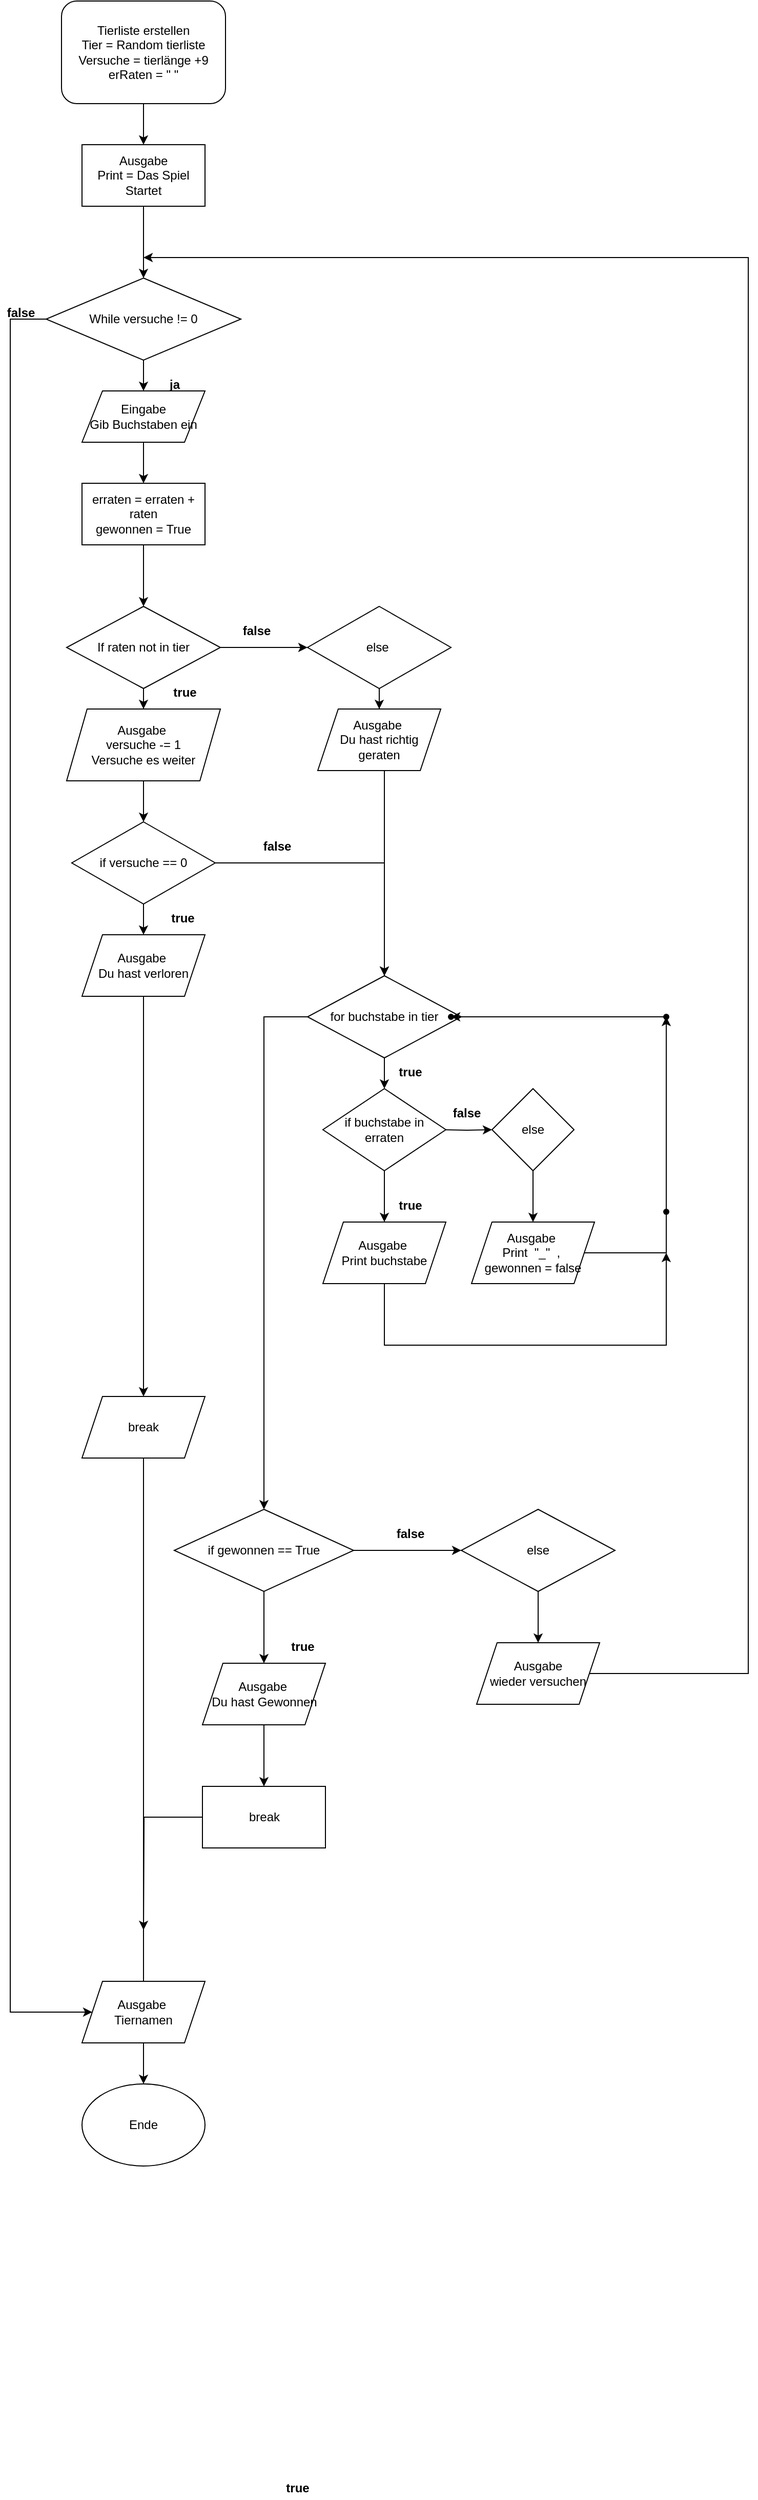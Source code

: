 <mxfile version="18.0.1" type="device"><diagram id="i1-3sQG31GUrfVscff7C" name="Seite-1"><mxGraphModel dx="1342" dy="861" grid="1" gridSize="10" guides="1" tooltips="1" connect="1" arrows="1" fold="1" page="1" pageScale="1" pageWidth="827" pageHeight="1169" math="0" shadow="0"><root><mxCell id="0"/><mxCell id="1" parent="0"/><mxCell id="9JDxW4thINe6RDBX_JFM-5" value="" style="edgeStyle=orthogonalEdgeStyle;rounded=0;orthogonalLoop=1;jettySize=auto;html=1;" parent="1" source="9JDxW4thINe6RDBX_JFM-1" target="9JDxW4thINe6RDBX_JFM-2" edge="1"><mxGeometry relative="1" as="geometry"/></mxCell><mxCell id="9JDxW4thINe6RDBX_JFM-1" value="Tierliste erstellen&lt;br&gt;Tier = Random tierliste&lt;br&gt;Versuche = tierlänge +9&lt;br&gt;erRaten = &quot; &quot;" style="rounded=1;whiteSpace=wrap;html=1;" parent="1" vertex="1"><mxGeometry x="70" y="70" width="160" height="100" as="geometry"/></mxCell><mxCell id="9JDxW4thINe6RDBX_JFM-6" value="" style="edgeStyle=orthogonalEdgeStyle;rounded=0;orthogonalLoop=1;jettySize=auto;html=1;" parent="1" source="9JDxW4thINe6RDBX_JFM-2" target="9JDxW4thINe6RDBX_JFM-4" edge="1"><mxGeometry relative="1" as="geometry"/></mxCell><mxCell id="9JDxW4thINe6RDBX_JFM-2" value="Ausgabe&lt;br&gt;Print = Das Spiel Startet" style="rounded=0;whiteSpace=wrap;html=1;" parent="1" vertex="1"><mxGeometry x="90" y="210" width="120" height="60" as="geometry"/></mxCell><mxCell id="9JDxW4thINe6RDBX_JFM-8" value="" style="edgeStyle=orthogonalEdgeStyle;rounded=0;orthogonalLoop=1;jettySize=auto;html=1;" parent="1" source="9JDxW4thINe6RDBX_JFM-4" target="9JDxW4thINe6RDBX_JFM-7" edge="1"><mxGeometry relative="1" as="geometry"/></mxCell><mxCell id="S4BZENW8-fGqmS-tnPWV-6" value="" style="edgeStyle=orthogonalEdgeStyle;rounded=0;orthogonalLoop=1;jettySize=auto;html=1;" parent="1" source="9JDxW4thINe6RDBX_JFM-4" edge="1"><mxGeometry relative="1" as="geometry"><mxPoint x="100" y="2030" as="targetPoint"/><Array as="points"><mxPoint x="20" y="380"/><mxPoint x="20" y="2030"/><mxPoint x="96" y="2030"/></Array></mxGeometry></mxCell><mxCell id="9JDxW4thINe6RDBX_JFM-4" value="While versuche != 0" style="rhombus;whiteSpace=wrap;html=1;" parent="1" vertex="1"><mxGeometry x="55" y="340" width="190" height="80" as="geometry"/></mxCell><mxCell id="9JDxW4thINe6RDBX_JFM-12" value="" style="edgeStyle=orthogonalEdgeStyle;rounded=0;orthogonalLoop=1;jettySize=auto;html=1;" parent="1" source="9JDxW4thINe6RDBX_JFM-7" target="9JDxW4thINe6RDBX_JFM-9" edge="1"><mxGeometry relative="1" as="geometry"/></mxCell><mxCell id="9JDxW4thINe6RDBX_JFM-7" value="Eingabe&lt;br&gt;Gib Buchstaben ein" style="shape=parallelogram;perimeter=parallelogramPerimeter;whiteSpace=wrap;html=1;fixedSize=1;" parent="1" vertex="1"><mxGeometry x="90" y="450" width="120" height="50" as="geometry"/></mxCell><mxCell id="9JDxW4thINe6RDBX_JFM-14" value="" style="edgeStyle=orthogonalEdgeStyle;rounded=0;orthogonalLoop=1;jettySize=auto;html=1;" parent="1" source="9JDxW4thINe6RDBX_JFM-9" target="9JDxW4thINe6RDBX_JFM-13" edge="1"><mxGeometry relative="1" as="geometry"/></mxCell><mxCell id="9JDxW4thINe6RDBX_JFM-9" value="erraten = erraten + raten&lt;br&gt;gewonnen = True" style="rounded=0;whiteSpace=wrap;html=1;" parent="1" vertex="1"><mxGeometry x="90" y="540" width="120" height="60" as="geometry"/></mxCell><mxCell id="9JDxW4thINe6RDBX_JFM-18" value="" style="edgeStyle=orthogonalEdgeStyle;rounded=0;orthogonalLoop=1;jettySize=auto;html=1;" parent="1" source="9JDxW4thINe6RDBX_JFM-13" target="9JDxW4thINe6RDBX_JFM-15" edge="1"><mxGeometry relative="1" as="geometry"/></mxCell><mxCell id="9JDxW4thINe6RDBX_JFM-21" value="" style="edgeStyle=orthogonalEdgeStyle;rounded=0;orthogonalLoop=1;jettySize=auto;html=1;" parent="1" source="9JDxW4thINe6RDBX_JFM-13" target="9JDxW4thINe6RDBX_JFM-19" edge="1"><mxGeometry relative="1" as="geometry"/></mxCell><mxCell id="9JDxW4thINe6RDBX_JFM-13" value="If raten not in tier&lt;br&gt;" style="rhombus;whiteSpace=wrap;html=1;" parent="1" vertex="1"><mxGeometry x="75" y="660" width="150" height="80" as="geometry"/></mxCell><mxCell id="9JDxW4thINe6RDBX_JFM-24" value="" style="edgeStyle=orthogonalEdgeStyle;rounded=0;orthogonalLoop=1;jettySize=auto;html=1;" parent="1" source="9JDxW4thINe6RDBX_JFM-15" target="9JDxW4thINe6RDBX_JFM-16" edge="1"><mxGeometry relative="1" as="geometry"/></mxCell><mxCell id="9JDxW4thINe6RDBX_JFM-15" value="Ausgabe&amp;nbsp;&lt;br&gt;versuche -= 1&lt;br&gt;Versuche es weiter" style="shape=parallelogram;perimeter=parallelogramPerimeter;whiteSpace=wrap;html=1;fixedSize=1;" parent="1" vertex="1"><mxGeometry x="75" y="760" width="150" height="70" as="geometry"/></mxCell><mxCell id="9JDxW4thINe6RDBX_JFM-25" value="" style="edgeStyle=orthogonalEdgeStyle;rounded=0;orthogonalLoop=1;jettySize=auto;html=1;" parent="1" source="9JDxW4thINe6RDBX_JFM-16" target="9JDxW4thINe6RDBX_JFM-17" edge="1"><mxGeometry relative="1" as="geometry"/></mxCell><mxCell id="9JDxW4thINe6RDBX_JFM-34" value="" style="edgeStyle=orthogonalEdgeStyle;rounded=0;orthogonalLoop=1;jettySize=auto;html=1;" parent="1" source="9JDxW4thINe6RDBX_JFM-16" target="9JDxW4thINe6RDBX_JFM-32" edge="1"><mxGeometry relative="1" as="geometry"/></mxCell><mxCell id="9JDxW4thINe6RDBX_JFM-16" value="if versuche == 0" style="rhombus;whiteSpace=wrap;html=1;" parent="1" vertex="1"><mxGeometry x="80" y="870" width="140" height="80" as="geometry"/></mxCell><mxCell id="9JDxW4thINe6RDBX_JFM-27" value="" style="edgeStyle=orthogonalEdgeStyle;rounded=0;orthogonalLoop=1;jettySize=auto;html=1;" parent="1" source="9JDxW4thINe6RDBX_JFM-17" target="9JDxW4thINe6RDBX_JFM-26" edge="1"><mxGeometry relative="1" as="geometry"/></mxCell><mxCell id="9JDxW4thINe6RDBX_JFM-17" value="Ausgabe&amp;nbsp;&lt;br&gt;Du hast verloren" style="shape=parallelogram;perimeter=parallelogramPerimeter;whiteSpace=wrap;html=1;fixedSize=1;" parent="1" vertex="1"><mxGeometry x="90" y="980" width="120" height="60" as="geometry"/></mxCell><mxCell id="9JDxW4thINe6RDBX_JFM-22" value="" style="edgeStyle=orthogonalEdgeStyle;rounded=0;orthogonalLoop=1;jettySize=auto;html=1;" parent="1" source="9JDxW4thINe6RDBX_JFM-19" target="9JDxW4thINe6RDBX_JFM-20" edge="1"><mxGeometry relative="1" as="geometry"/></mxCell><mxCell id="9JDxW4thINe6RDBX_JFM-19" value="else&amp;nbsp;" style="rhombus;whiteSpace=wrap;html=1;" parent="1" vertex="1"><mxGeometry x="310" y="660" width="140" height="80" as="geometry"/></mxCell><mxCell id="9JDxW4thINe6RDBX_JFM-35" value="" style="edgeStyle=orthogonalEdgeStyle;rounded=0;orthogonalLoop=1;jettySize=auto;html=1;" parent="1" source="9JDxW4thINe6RDBX_JFM-20" target="9JDxW4thINe6RDBX_JFM-32" edge="1"><mxGeometry relative="1" as="geometry"><Array as="points"><mxPoint x="385" y="890"/><mxPoint x="385" y="890"/></Array></mxGeometry></mxCell><mxCell id="9JDxW4thINe6RDBX_JFM-20" value="Ausgabe&amp;nbsp;&lt;br&gt;Du hast richtig geraten" style="shape=parallelogram;perimeter=parallelogramPerimeter;whiteSpace=wrap;html=1;fixedSize=1;" parent="1" vertex="1"><mxGeometry x="320" y="760" width="120" height="60" as="geometry"/></mxCell><mxCell id="9JDxW4thINe6RDBX_JFM-30" value="" style="edgeStyle=orthogonalEdgeStyle;rounded=0;orthogonalLoop=1;jettySize=auto;html=1;startArrow=none;" parent="1" source="S4BZENW8-fGqmS-tnPWV-2" target="9JDxW4thINe6RDBX_JFM-29" edge="1"><mxGeometry relative="1" as="geometry"/></mxCell><mxCell id="9JDxW4thINe6RDBX_JFM-26" value="break" style="shape=parallelogram;perimeter=parallelogramPerimeter;whiteSpace=wrap;html=1;fixedSize=1;" parent="1" vertex="1"><mxGeometry x="90" y="1430" width="120" height="60" as="geometry"/></mxCell><mxCell id="9JDxW4thINe6RDBX_JFM-29" value="Ende" style="ellipse;whiteSpace=wrap;html=1;" parent="1" vertex="1"><mxGeometry x="90" y="2100" width="120" height="80" as="geometry"/></mxCell><mxCell id="9JDxW4thINe6RDBX_JFM-39" value="" style="edgeStyle=orthogonalEdgeStyle;rounded=0;orthogonalLoop=1;jettySize=auto;html=1;" parent="1" source="9JDxW4thINe6RDBX_JFM-32" target="9JDxW4thINe6RDBX_JFM-37" edge="1"><mxGeometry relative="1" as="geometry"/></mxCell><mxCell id="9JDxW4thINe6RDBX_JFM-75" style="edgeStyle=orthogonalEdgeStyle;rounded=0;orthogonalLoop=1;jettySize=auto;html=1;entryX=0.5;entryY=0;entryDx=0;entryDy=0;" parent="1" source="9JDxW4thINe6RDBX_JFM-32" target="9JDxW4thINe6RDBX_JFM-76" edge="1"><mxGeometry relative="1" as="geometry"><mxPoint x="260" y="1500" as="targetPoint"/><Array as="points"><mxPoint x="268" y="1060"/></Array></mxGeometry></mxCell><mxCell id="9JDxW4thINe6RDBX_JFM-32" value="for buchstabe in tier" style="rhombus;whiteSpace=wrap;html=1;" parent="1" vertex="1"><mxGeometry x="310" y="1020" width="150" height="80" as="geometry"/></mxCell><mxCell id="9JDxW4thINe6RDBX_JFM-40" value="" style="edgeStyle=orthogonalEdgeStyle;rounded=0;orthogonalLoop=1;jettySize=auto;html=1;entryX=0.5;entryY=0;entryDx=0;entryDy=0;exitX=0.5;exitY=1;exitDx=0;exitDy=0;" parent="1" source="9JDxW4thINe6RDBX_JFM-37" target="9JDxW4thINe6RDBX_JFM-36" edge="1"><mxGeometry relative="1" as="geometry"><mxPoint x="380" y="1210" as="sourcePoint"/><mxPoint x="380" y="1230" as="targetPoint"/></mxGeometry></mxCell><mxCell id="9JDxW4thINe6RDBX_JFM-42" value="" style="edgeStyle=orthogonalEdgeStyle;rounded=0;orthogonalLoop=1;jettySize=auto;html=1;" parent="1" target="9JDxW4thINe6RDBX_JFM-38" edge="1"><mxGeometry relative="1" as="geometry"><mxPoint x="440" y="1170" as="sourcePoint"/></mxGeometry></mxCell><mxCell id="9JDxW4thINe6RDBX_JFM-37" value="if buchstabe in erraten" style="rhombus;whiteSpace=wrap;html=1;" parent="1" vertex="1"><mxGeometry x="325" y="1130" width="120" height="80" as="geometry"/></mxCell><mxCell id="9JDxW4thINe6RDBX_JFM-43" value="" style="edgeStyle=orthogonalEdgeStyle;rounded=0;orthogonalLoop=1;jettySize=auto;html=1;" parent="1" source="9JDxW4thINe6RDBX_JFM-38" target="9JDxW4thINe6RDBX_JFM-41" edge="1"><mxGeometry relative="1" as="geometry"/></mxCell><mxCell id="9JDxW4thINe6RDBX_JFM-38" value="else" style="rhombus;whiteSpace=wrap;html=1;" parent="1" vertex="1"><mxGeometry x="490" y="1130" width="80" height="80" as="geometry"/></mxCell><mxCell id="9JDxW4thINe6RDBX_JFM-45" value="" style="edgeStyle=orthogonalEdgeStyle;rounded=0;orthogonalLoop=1;jettySize=auto;html=1;" parent="1" source="9JDxW4thINe6RDBX_JFM-41" target="9JDxW4thINe6RDBX_JFM-44" edge="1"><mxGeometry relative="1" as="geometry"/></mxCell><mxCell id="9JDxW4thINe6RDBX_JFM-41" value="Ausgabe&amp;nbsp;&lt;br&gt;Print&amp;nbsp; &quot;_&quot;&amp;nbsp; ,&amp;nbsp;&lt;br&gt;gewonnen = false" style="shape=parallelogram;perimeter=parallelogramPerimeter;whiteSpace=wrap;html=1;fixedSize=1;" parent="1" vertex="1"><mxGeometry x="470" y="1260" width="120" height="60" as="geometry"/></mxCell><mxCell id="9JDxW4thINe6RDBX_JFM-47" value="" style="edgeStyle=orthogonalEdgeStyle;rounded=0;orthogonalLoop=1;jettySize=auto;html=1;" parent="1" source="9JDxW4thINe6RDBX_JFM-44" target="9JDxW4thINe6RDBX_JFM-46" edge="1"><mxGeometry relative="1" as="geometry"/></mxCell><mxCell id="9JDxW4thINe6RDBX_JFM-44" value="" style="shape=waypoint;sketch=0;size=6;pointerEvents=1;points=[];fillColor=default;resizable=0;rotatable=0;perimeter=centerPerimeter;snapToPoint=1;" parent="1" vertex="1"><mxGeometry x="640" y="1040" width="40" height="40" as="geometry"/></mxCell><mxCell id="9JDxW4thINe6RDBX_JFM-46" value="" style="shape=waypoint;sketch=0;size=6;pointerEvents=1;points=[];fillColor=default;resizable=0;rotatable=0;perimeter=centerPerimeter;snapToPoint=1;" parent="1" vertex="1"><mxGeometry x="430" y="1040" width="40" height="40" as="geometry"/></mxCell><mxCell id="9JDxW4thINe6RDBX_JFM-52" value="" style="shape=waypoint;sketch=0;size=6;pointerEvents=1;points=[];fillColor=default;resizable=0;rotatable=0;perimeter=centerPerimeter;snapToPoint=1;" parent="1" vertex="1"><mxGeometry x="640" y="1230" width="40" height="40" as="geometry"/></mxCell><mxCell id="9JDxW4thINe6RDBX_JFM-74" style="edgeStyle=orthogonalEdgeStyle;rounded=0;orthogonalLoop=1;jettySize=auto;html=1;" parent="1" source="9JDxW4thINe6RDBX_JFM-36" edge="1"><mxGeometry relative="1" as="geometry"><mxPoint x="660" y="1290" as="targetPoint"/><Array as="points"><mxPoint x="385" y="1380"/><mxPoint x="660" y="1380"/></Array></mxGeometry></mxCell><mxCell id="9JDxW4thINe6RDBX_JFM-36" value="Ausgabe&amp;nbsp;&lt;br&gt;Print buchstabe" style="shape=parallelogram;perimeter=parallelogramPerimeter;whiteSpace=wrap;html=1;fixedSize=1;" parent="1" vertex="1"><mxGeometry x="325" y="1260" width="120" height="60" as="geometry"/></mxCell><mxCell id="9JDxW4thINe6RDBX_JFM-79" value="" style="edgeStyle=orthogonalEdgeStyle;rounded=0;orthogonalLoop=1;jettySize=auto;html=1;" parent="1" source="9JDxW4thINe6RDBX_JFM-76" target="9JDxW4thINe6RDBX_JFM-77" edge="1"><mxGeometry relative="1" as="geometry"/></mxCell><mxCell id="9JDxW4thINe6RDBX_JFM-84" value="" style="edgeStyle=orthogonalEdgeStyle;rounded=0;orthogonalLoop=1;jettySize=auto;html=1;" parent="1" source="9JDxW4thINe6RDBX_JFM-76" target="9JDxW4thINe6RDBX_JFM-83" edge="1"><mxGeometry relative="1" as="geometry"/></mxCell><mxCell id="9JDxW4thINe6RDBX_JFM-76" value="if gewonnen == True" style="rhombus;whiteSpace=wrap;html=1;" parent="1" vertex="1"><mxGeometry x="180" y="1540" width="175" height="80" as="geometry"/></mxCell><mxCell id="9JDxW4thINe6RDBX_JFM-81" value="" style="edgeStyle=orthogonalEdgeStyle;rounded=0;orthogonalLoop=1;jettySize=auto;html=1;" parent="1" source="9JDxW4thINe6RDBX_JFM-77" target="9JDxW4thINe6RDBX_JFM-80" edge="1"><mxGeometry relative="1" as="geometry"/></mxCell><mxCell id="9JDxW4thINe6RDBX_JFM-77" value="Ausgabe&amp;nbsp;&lt;br&gt;Du hast Gewonnen" style="shape=parallelogram;perimeter=parallelogramPerimeter;whiteSpace=wrap;html=1;fixedSize=1;" parent="1" vertex="1"><mxGeometry x="207.5" y="1690" width="120" height="60" as="geometry"/></mxCell><mxCell id="9JDxW4thINe6RDBX_JFM-82" style="edgeStyle=orthogonalEdgeStyle;rounded=0;orthogonalLoop=1;jettySize=auto;html=1;" parent="1" source="9JDxW4thINe6RDBX_JFM-80" edge="1"><mxGeometry relative="1" as="geometry"><mxPoint x="150" y="1950" as="targetPoint"/></mxGeometry></mxCell><mxCell id="9JDxW4thINe6RDBX_JFM-80" value="break" style="rounded=0;whiteSpace=wrap;html=1;" parent="1" vertex="1"><mxGeometry x="207.5" y="1810" width="120" height="60" as="geometry"/></mxCell><mxCell id="9JDxW4thINe6RDBX_JFM-86" value="" style="edgeStyle=orthogonalEdgeStyle;rounded=0;orthogonalLoop=1;jettySize=auto;html=1;" parent="1" source="9JDxW4thINe6RDBX_JFM-83" target="9JDxW4thINe6RDBX_JFM-85" edge="1"><mxGeometry relative="1" as="geometry"/></mxCell><mxCell id="9JDxW4thINe6RDBX_JFM-83" value="else" style="rhombus;whiteSpace=wrap;html=1;" parent="1" vertex="1"><mxGeometry x="460" y="1540" width="150" height="80" as="geometry"/></mxCell><mxCell id="9JDxW4thINe6RDBX_JFM-87" style="edgeStyle=orthogonalEdgeStyle;rounded=0;orthogonalLoop=1;jettySize=auto;html=1;" parent="1" source="9JDxW4thINe6RDBX_JFM-85" edge="1"><mxGeometry relative="1" as="geometry"><mxPoint x="150" y="320" as="targetPoint"/><Array as="points"><mxPoint x="740" y="1700"/><mxPoint x="740" y="320"/><mxPoint x="245" y="320"/></Array></mxGeometry></mxCell><mxCell id="9JDxW4thINe6RDBX_JFM-85" value="Ausgabe&lt;br&gt;wieder versuchen" style="shape=parallelogram;perimeter=parallelogramPerimeter;whiteSpace=wrap;html=1;fixedSize=1;" parent="1" vertex="1"><mxGeometry x="475" y="1670" width="120" height="60" as="geometry"/></mxCell><mxCell id="S4BZENW8-fGqmS-tnPWV-2" value="&lt;span style=&quot;&quot;&gt;Ausgabe&amp;nbsp;&lt;/span&gt;&lt;br style=&quot;&quot;&gt;&lt;span style=&quot;&quot;&gt;Tiernamen&lt;/span&gt;" style="shape=parallelogram;perimeter=parallelogramPerimeter;whiteSpace=wrap;html=1;fixedSize=1;" parent="1" vertex="1"><mxGeometry x="90" y="2000" width="120" height="60" as="geometry"/></mxCell><mxCell id="S4BZENW8-fGqmS-tnPWV-3" value="" style="edgeStyle=orthogonalEdgeStyle;rounded=0;orthogonalLoop=1;jettySize=auto;html=1;endArrow=none;" parent="1" source="9JDxW4thINe6RDBX_JFM-26" target="S4BZENW8-fGqmS-tnPWV-2" edge="1"><mxGeometry relative="1" as="geometry"><mxPoint x="150" y="1490" as="sourcePoint"/><mxPoint x="150" y="2100" as="targetPoint"/></mxGeometry></mxCell><mxCell id="S4BZENW8-fGqmS-tnPWV-7" value="&lt;font style=&quot;font-size: 12px;&quot;&gt;false&lt;br&gt;&lt;/font&gt;" style="text;strokeColor=none;fillColor=none;html=1;fontSize=24;fontStyle=1;verticalAlign=middle;align=center;" parent="1" vertex="1"><mxGeometry x="10" y="360" width="40" height="20" as="geometry"/></mxCell><mxCell id="S4BZENW8-fGqmS-tnPWV-8" value="&lt;font style=&quot;font-size: 12px;&quot;&gt;ja&lt;br&gt;&lt;/font&gt;" style="text;strokeColor=none;fillColor=none;html=1;fontSize=24;fontStyle=1;verticalAlign=middle;align=center;" parent="1" vertex="1"><mxGeometry x="160" y="430" width="40" height="20" as="geometry"/></mxCell><mxCell id="S4BZENW8-fGqmS-tnPWV-10" value="&lt;font style=&quot;font-size: 12px;&quot;&gt;true&lt;/font&gt;" style="text;strokeColor=none;fillColor=none;html=1;fontSize=24;fontStyle=1;verticalAlign=middle;align=center;" parent="1" vertex="1"><mxGeometry x="170" y="730" width="40" height="20" as="geometry"/></mxCell><mxCell id="S4BZENW8-fGqmS-tnPWV-11" value="&lt;font style=&quot;font-size: 12px;&quot;&gt;false&lt;/font&gt;" style="text;strokeColor=none;fillColor=none;html=1;fontSize=24;fontStyle=1;verticalAlign=middle;align=center;" parent="1" vertex="1"><mxGeometry x="240" y="670" width="40" height="20" as="geometry"/></mxCell><mxCell id="S4BZENW8-fGqmS-tnPWV-24" value="&lt;font style=&quot;font-size: 12px;&quot;&gt;true&lt;/font&gt;" style="text;strokeColor=none;fillColor=none;html=1;fontSize=24;fontStyle=1;verticalAlign=middle;align=center;" parent="1" vertex="1"><mxGeometry x="285" y="1660" width="40" height="20" as="geometry"/></mxCell><mxCell id="S4BZENW8-fGqmS-tnPWV-25" value="&lt;font style=&quot;font-size: 12px;&quot;&gt;true&lt;/font&gt;" style="text;strokeColor=none;fillColor=none;html=1;fontSize=24;fontStyle=1;verticalAlign=middle;align=center;" parent="1" vertex="1"><mxGeometry x="280" y="2480" width="40" height="20" as="geometry"/></mxCell><mxCell id="S4BZENW8-fGqmS-tnPWV-26" value="&lt;font style=&quot;font-size: 12px;&quot;&gt;true&lt;/font&gt;" style="text;strokeColor=none;fillColor=none;html=1;fontSize=24;fontStyle=1;verticalAlign=middle;align=center;" parent="1" vertex="1"><mxGeometry x="390" y="1230" width="40" height="20" as="geometry"/></mxCell><mxCell id="S4BZENW8-fGqmS-tnPWV-27" value="&lt;font style=&quot;font-size: 12px;&quot;&gt;true&lt;/font&gt;" style="text;strokeColor=none;fillColor=none;html=1;fontSize=24;fontStyle=1;verticalAlign=middle;align=center;" parent="1" vertex="1"><mxGeometry x="390" y="1100" width="40" height="20" as="geometry"/></mxCell><mxCell id="S4BZENW8-fGqmS-tnPWV-28" value="&lt;font style=&quot;font-size: 12px;&quot;&gt;true&lt;/font&gt;" style="text;strokeColor=none;fillColor=none;html=1;fontSize=24;fontStyle=1;verticalAlign=middle;align=center;" parent="1" vertex="1"><mxGeometry x="167.5" y="950" width="40" height="20" as="geometry"/></mxCell><mxCell id="S4BZENW8-fGqmS-tnPWV-29" value="&lt;font style=&quot;font-size: 12px;&quot;&gt;false&lt;/font&gt;" style="text;strokeColor=none;fillColor=none;html=1;fontSize=24;fontStyle=1;verticalAlign=middle;align=center;" parent="1" vertex="1"><mxGeometry x="390" y="1550" width="40" height="20" as="geometry"/></mxCell><mxCell id="S4BZENW8-fGqmS-tnPWV-30" value="&lt;font style=&quot;font-size: 12px;&quot;&gt;false&lt;/font&gt;" style="text;strokeColor=none;fillColor=none;html=1;fontSize=24;fontStyle=1;verticalAlign=middle;align=center;" parent="1" vertex="1"><mxGeometry x="260" y="880" width="40" height="20" as="geometry"/></mxCell><mxCell id="S4BZENW8-fGqmS-tnPWV-31" value="&lt;font style=&quot;font-size: 12px;&quot;&gt;false&lt;/font&gt;" style="text;strokeColor=none;fillColor=none;html=1;fontSize=24;fontStyle=1;verticalAlign=middle;align=center;" parent="1" vertex="1"><mxGeometry x="445" y="1140" width="40" height="20" as="geometry"/></mxCell></root></mxGraphModel></diagram></mxfile>